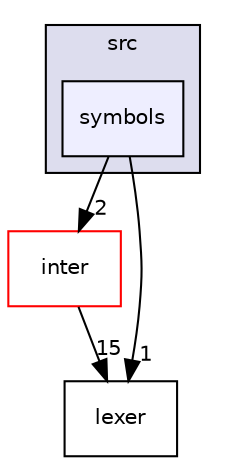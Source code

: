 digraph "src/symbols" {
  compound=true
  node [ fontsize="10", fontname="Helvetica"];
  edge [ labelfontsize="10", labelfontname="Helvetica"];
  subgraph clusterdir_68267d1309a1af8e8297ef4c3efbcdba {
    graph [ bgcolor="#ddddee", pencolor="black", label="src" fontname="Helvetica", fontsize="10", URL="dir_68267d1309a1af8e8297ef4c3efbcdba.html"]
  dir_cef51615834c82f258e5db725e9c36e8 [shape=box, label="symbols", style="filled", fillcolor="#eeeeff", pencolor="black", URL="dir_cef51615834c82f258e5db725e9c36e8.html"];
  }
  dir_2784c640fb918da2e498159a8a27910b [shape=box label="inter" fillcolor="white" style="filled" color="red" URL="dir_2784c640fb918da2e498159a8a27910b.html"];
  dir_e1aa690b4af0a0538ec65649b0390051 [shape=box label="lexer" URL="dir_e1aa690b4af0a0538ec65649b0390051.html"];
  dir_2784c640fb918da2e498159a8a27910b->dir_e1aa690b4af0a0538ec65649b0390051 [headlabel="15", labeldistance=1.5 headhref="dir_000001_000005.html"];
  dir_cef51615834c82f258e5db725e9c36e8->dir_2784c640fb918da2e498159a8a27910b [headlabel="2", labeldistance=1.5 headhref="dir_000007_000001.html"];
  dir_cef51615834c82f258e5db725e9c36e8->dir_e1aa690b4af0a0538ec65649b0390051 [headlabel="1", labeldistance=1.5 headhref="dir_000007_000005.html"];
}
